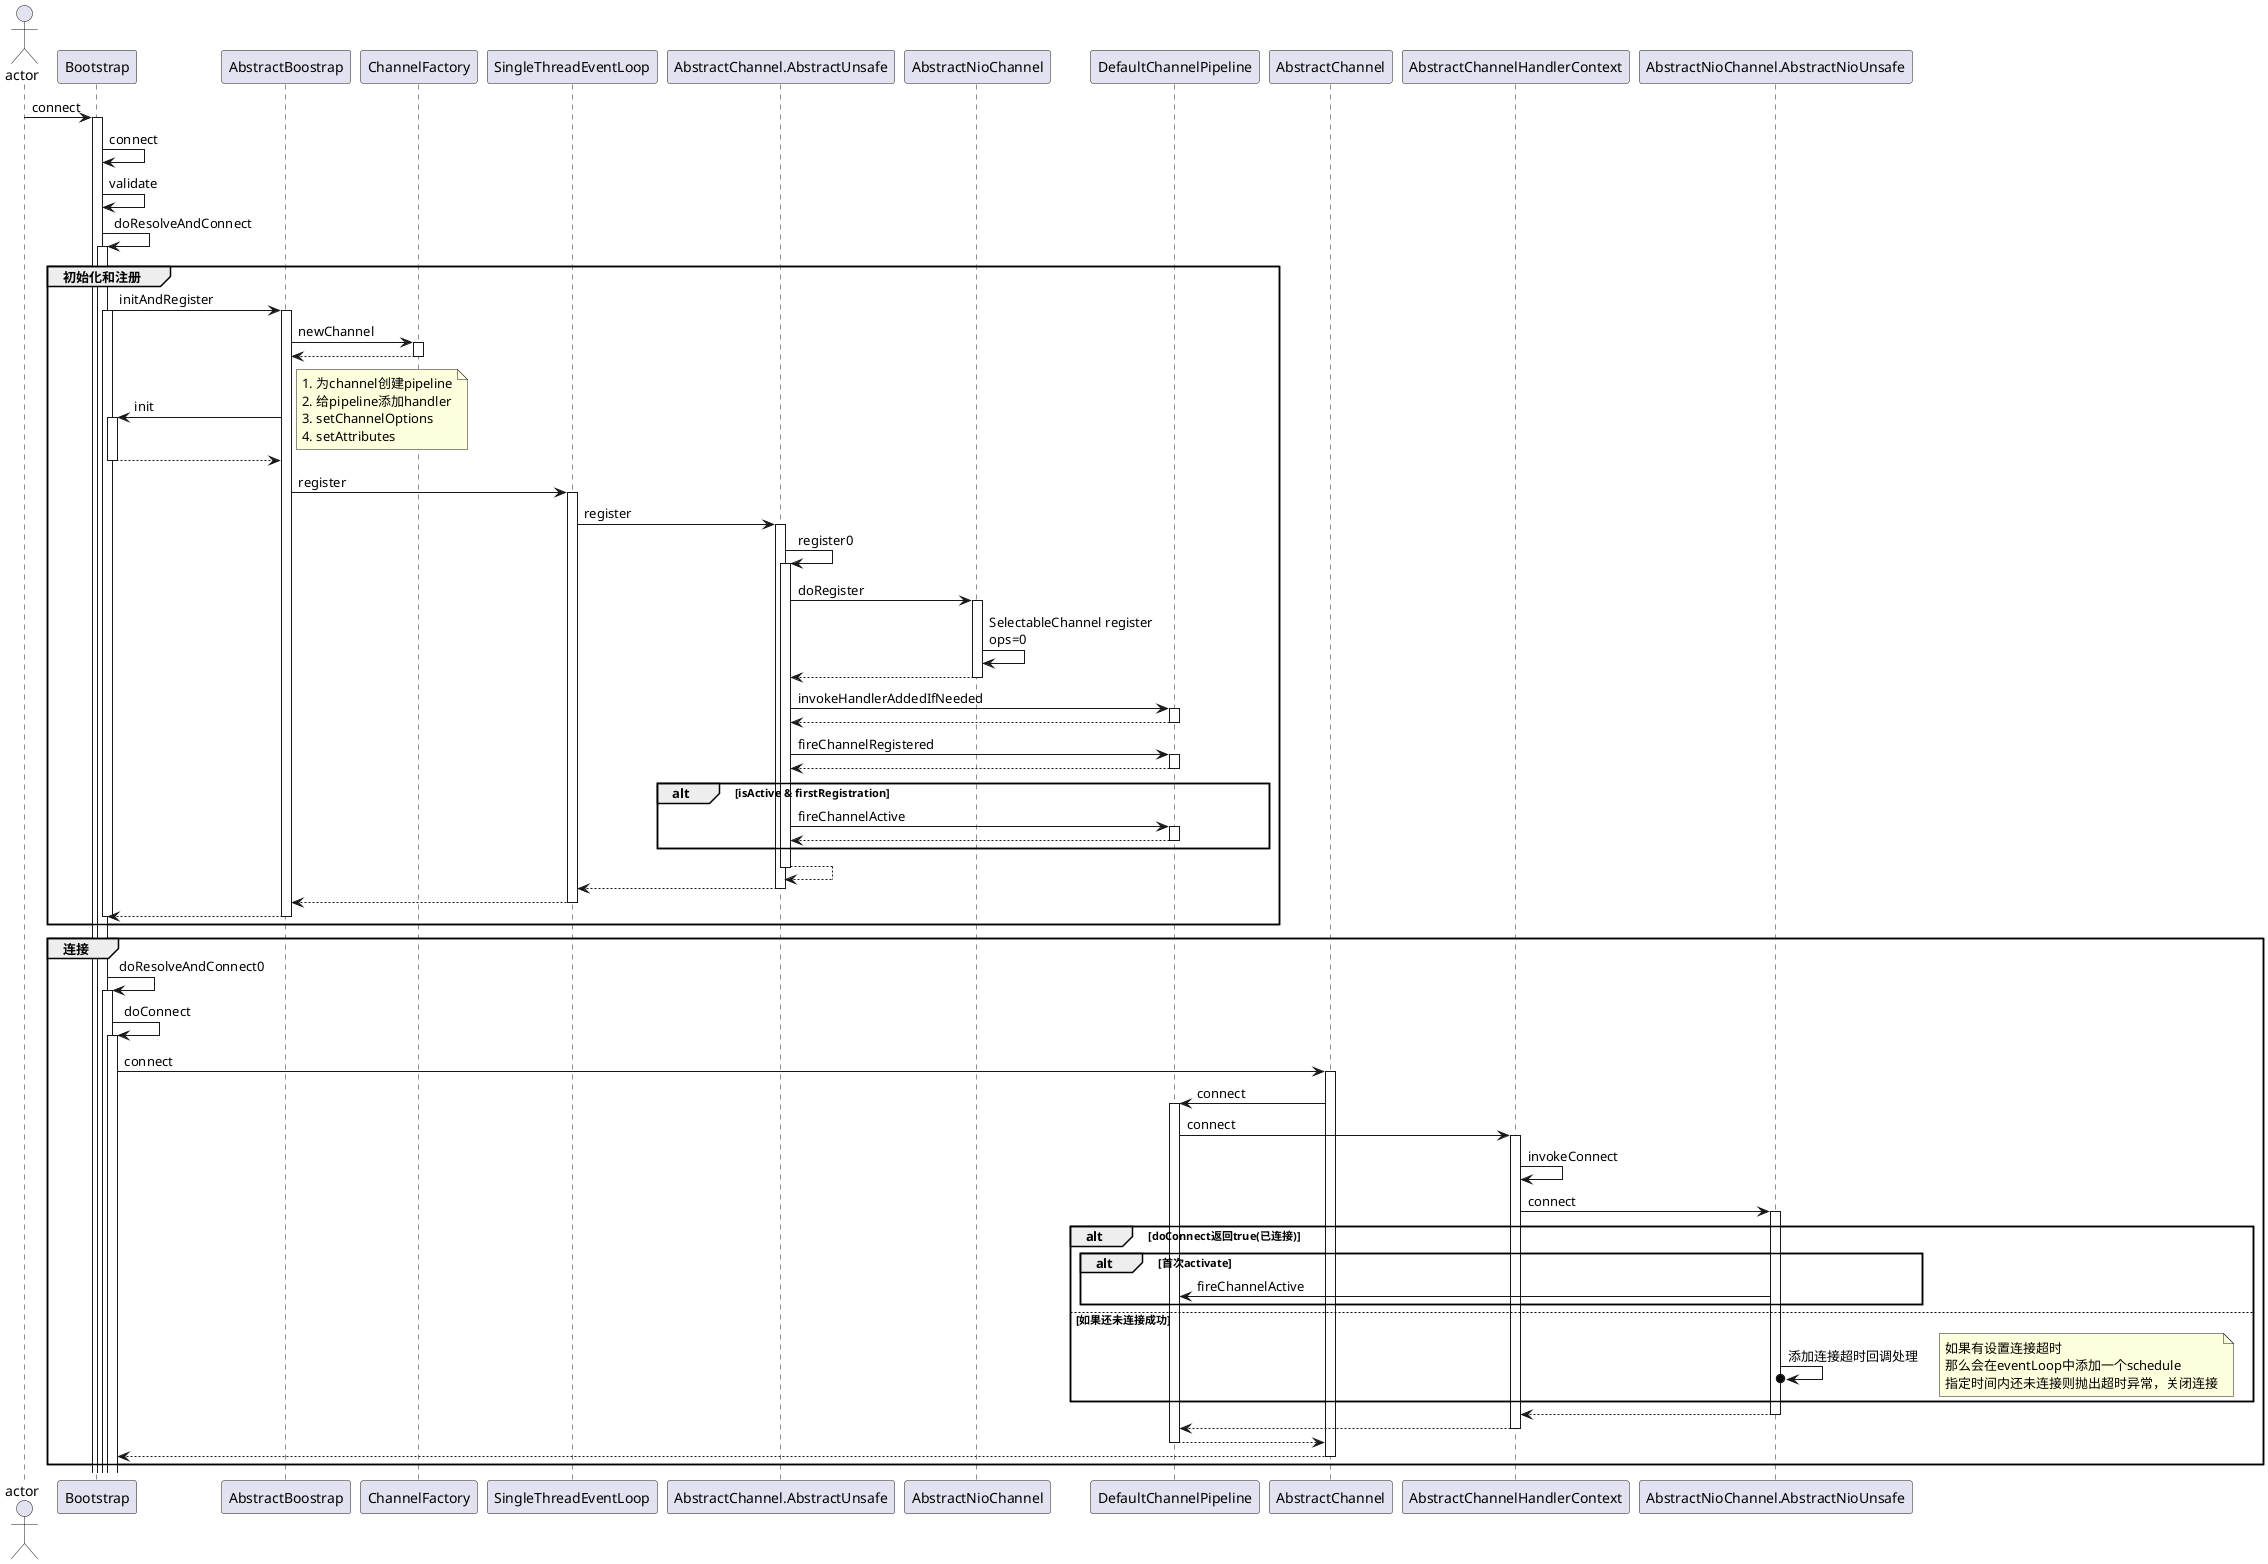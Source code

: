 @startuml
Actor actor
actor -> Bootstrap: connect
activate Bootstrap
Bootstrap -> Bootstrap: connect
Bootstrap -> Bootstrap: validate
Bootstrap -> Bootstrap: doResolveAndConnect

group 初始化和注册
    activate Bootstrap
    Bootstrap -> AbstractBoostrap: initAndRegister
    activate Bootstrap
    activate AbstractBoostrap
    AbstractBoostrap -> ChannelFactory: newChannel
    activate ChannelFactory
    ChannelFactory --> AbstractBoostrap
    deactivate ChannelFactory
    AbstractBoostrap -> Bootstrap: init
        note right
            1. 为channel创建pipeline
            2. 给pipeline添加handler
            3. setChannelOptions
            4. setAttributes
        end note
    activate Bootstrap
    return
    AbstractBoostrap -> SingleThreadEventLoop: register
    activate SingleThreadEventLoop
    SingleThreadEventLoop -> AbstractChannel.AbstractUnsafe: register
    activate AbstractChannel.AbstractUnsafe
    AbstractChannel.AbstractUnsafe -> AbstractChannel.AbstractUnsafe: register0
    activate AbstractChannel.AbstractUnsafe
    AbstractChannel.AbstractUnsafe -> AbstractNioChannel: doRegister
    activate AbstractNioChannel
    AbstractNioChannel -> AbstractNioChannel: SelectableChannel register\nops=0
    AbstractNioChannel --> AbstractChannel.AbstractUnsafe
    deactivate AbstractNioChannel
    AbstractChannel.AbstractUnsafe -> DefaultChannelPipeline: invokeHandlerAddedIfNeeded
    activate DefaultChannelPipeline
    return
    AbstractChannel.AbstractUnsafe -> DefaultChannelPipeline: fireChannelRegistered
    activate DefaultChannelPipeline
    return
    alt isActive & firstRegistration
        AbstractChannel.AbstractUnsafe -> DefaultChannelPipeline: fireChannelActive
        activate DefaultChannelPipeline
        return
    end
    return
    return
    return
    return
    deactivate Bootstrap
end

group 连接
    Bootstrap -> Bootstrap: doResolveAndConnect0
    activate Bootstrap
    Bootstrap -> Bootstrap: doConnect
    activate Bootstrap
    Bootstrap -> AbstractChannel: connect
    activate AbstractChannel
    AbstractChannel -> DefaultChannelPipeline: connect
    activate DefaultChannelPipeline
    DefaultChannelPipeline -> AbstractChannelHandlerContext: connect
    activate AbstractChannelHandlerContext
    AbstractChannelHandlerContext -> AbstractChannelHandlerContext: invokeConnect
    AbstractChannelHandlerContext -> AbstractNioChannel.AbstractNioUnsafe: connect
    activate AbstractNioChannel.AbstractNioUnsafe
    alt doConnect返回true(已连接)
        alt 首次activate
            AbstractNioChannel.AbstractNioUnsafe -> DefaultChannelPipeline: fireChannelActive
        end
    else 如果还未连接成功
        AbstractNioChannel.AbstractNioUnsafe ->o AbstractNioChannel.AbstractNioUnsafe: 添加连接超时回调处理
            note right
                如果有设置连接超时
                那么会在eventLoop中添加一个schedule
                指定时间内还未连接则抛出超时异常，关闭连接
            end note
    end
    return
    return
    return
    return
end
@enduml